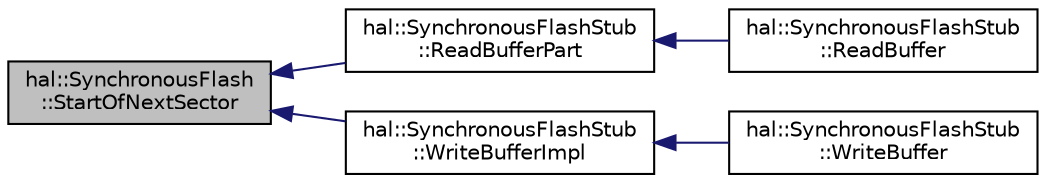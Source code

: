 digraph "hal::SynchronousFlash::StartOfNextSector"
{
 // INTERACTIVE_SVG=YES
  edge [fontname="Helvetica",fontsize="10",labelfontname="Helvetica",labelfontsize="10"];
  node [fontname="Helvetica",fontsize="10",shape=record];
  rankdir="LR";
  Node97 [label="hal::SynchronousFlash\l::StartOfNextSector",height=0.2,width=0.4,color="black", fillcolor="grey75", style="filled", fontcolor="black"];
  Node97 -> Node98 [dir="back",color="midnightblue",fontsize="10",style="solid",fontname="Helvetica"];
  Node98 [label="hal::SynchronousFlashStub\l::ReadBufferPart",height=0.2,width=0.4,color="black", fillcolor="white", style="filled",URL="$d8/d61/classhal_1_1_synchronous_flash_stub.html#a4afa315d39b27c0e055482ac8a983126"];
  Node98 -> Node99 [dir="back",color="midnightblue",fontsize="10",style="solid",fontname="Helvetica"];
  Node99 [label="hal::SynchronousFlashStub\l::ReadBuffer",height=0.2,width=0.4,color="black", fillcolor="white", style="filled",URL="$d8/d61/classhal_1_1_synchronous_flash_stub.html#ae56e59d30d1b7ba80aa0da5e82c412f9"];
  Node97 -> Node100 [dir="back",color="midnightblue",fontsize="10",style="solid",fontname="Helvetica"];
  Node100 [label="hal::SynchronousFlashStub\l::WriteBufferImpl",height=0.2,width=0.4,color="black", fillcolor="white", style="filled",URL="$d8/d61/classhal_1_1_synchronous_flash_stub.html#a04502ff6e6fe05ae080fe36f679ecf51"];
  Node100 -> Node101 [dir="back",color="midnightblue",fontsize="10",style="solid",fontname="Helvetica"];
  Node101 [label="hal::SynchronousFlashStub\l::WriteBuffer",height=0.2,width=0.4,color="black", fillcolor="white", style="filled",URL="$d8/d61/classhal_1_1_synchronous_flash_stub.html#ab75861ff4e6f8ec3ea3e1ad69493ecb4"];
}
